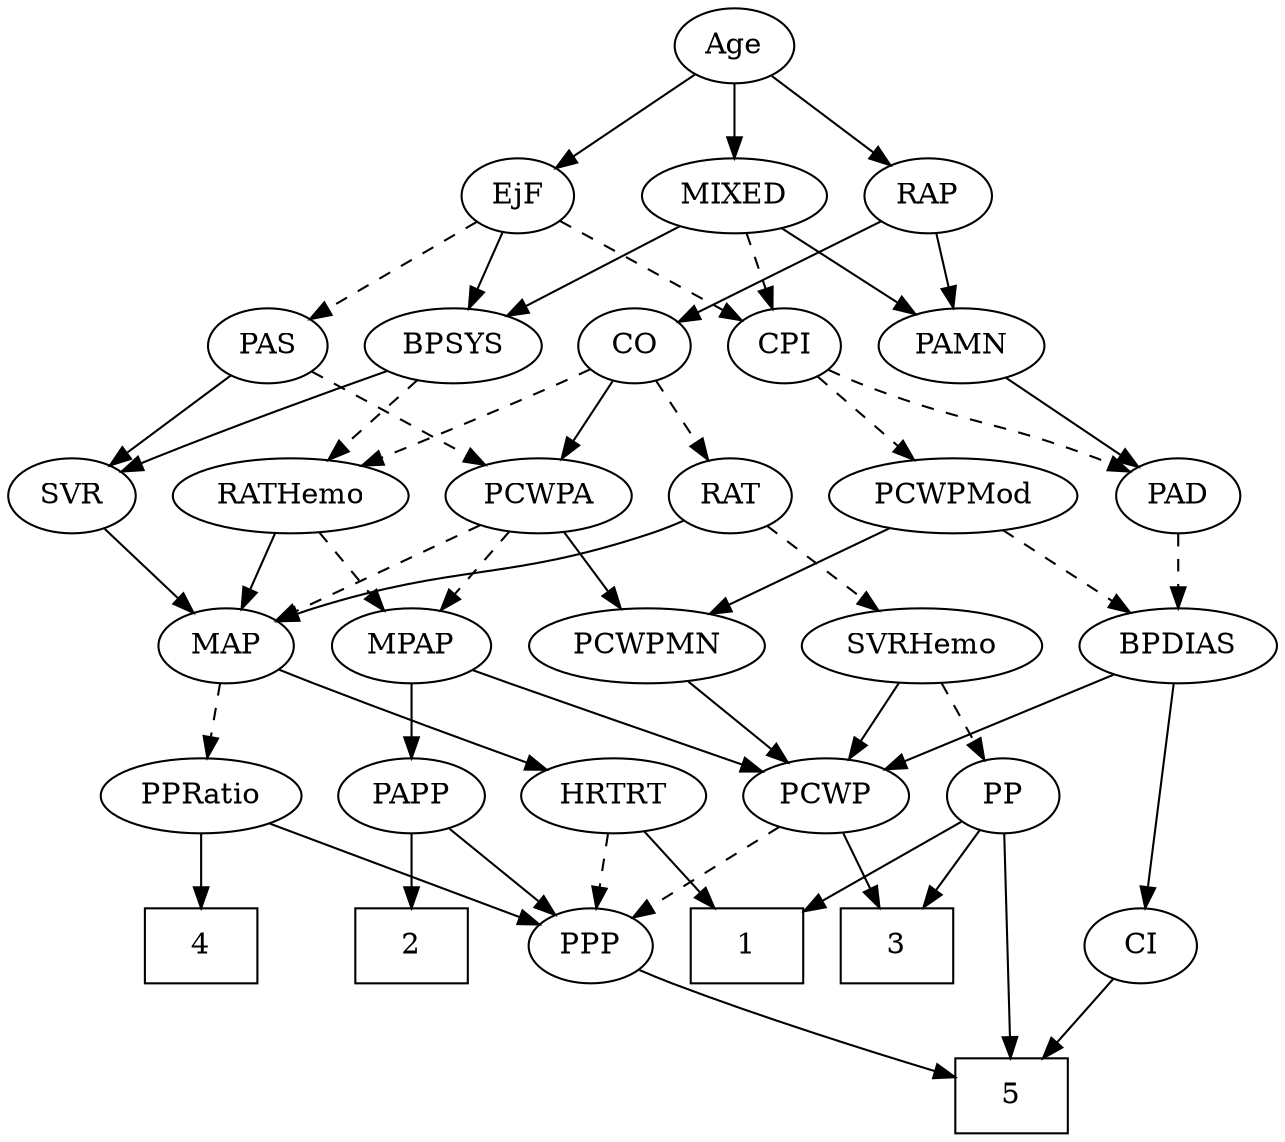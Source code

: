 strict digraph {
	graph [bb="0,0,557.19,540"];
	node [label="\N"];
	1	[height=0.5,
		pos="328.95,90",
		shape=box,
		width=0.75];
	2	[height=0.5,
		pos="183.95,90",
		shape=box,
		width=0.75];
	3	[height=0.5,
		pos="400.95,90",
		shape=box,
		width=0.75];
	4	[height=0.5,
		pos="94.948,90",
		shape=box,
		width=0.75];
	5	[height=0.5,
		pos="455.95,18",
		shape=box,
		width=0.75];
	Age	[height=0.5,
		pos="324.95,522",
		width=0.75];
	EjF	[height=0.5,
		pos="223.95,450",
		width=0.75];
	Age -> EjF	[pos="e,242.19,463.64 306.89,508.49 291.19,497.6 268.23,481.69 250.45,469.37",
		style=solid];
	RAP	[height=0.5,
		pos="410.95,450",
		width=0.77632];
	Age -> RAP	[pos="e,394.12,464.69 341.53,507.5 354.18,497.21 371.81,482.86 386.13,471.2",
		style=solid];
	MIXED	[height=0.5,
		pos="324.95,450",
		width=1.1193];
	Age -> MIXED	[pos="e,324.95,468.1 324.95,503.7 324.95,495.98 324.95,486.71 324.95,478.11",
		style=solid];
	BPSYS	[height=0.5,
		pos="191.95,378",
		width=1.0471];
	EjF -> BPSYS	[pos="e,199.7,395.96 216.36,432.41 212.63,424.25 208.05,414.22 203.86,405.07",
		style=solid];
	PAS	[height=0.5,
		pos="108.95,378",
		width=0.75];
	EjF -> PAS	[pos="e,128.26,390.75 204.7,437.28 186.21,426.03 158.06,408.89 137.06,396.11",
		style=dashed];
	CPI	[height=0.5,
		pos="346.95,378",
		width=0.75];
	EjF -> CPI	[pos="e,326.92,390.4 243.98,437.6 264.09,426.16 295.25,408.42 318.03,395.46",
		style=dashed];
	CO	[height=0.5,
		pos="274.95,378",
		width=0.75];
	RAP -> CO	[pos="e,295.6,389.63 389.7,438.06 366.81,426.28 330.22,407.45 304.53,394.23",
		style=solid];
	PAMN	[height=0.5,
		pos="427.95,378",
		width=1.011];
	RAP -> PAMN	[pos="e,423.75,396.28 415.06,432.05 416.96,424.26 419.25,414.82 421.37,406.08",
		style=solid];
	MIXED -> BPSYS	[pos="e,216.4,391.87 299.93,435.83 278.9,424.76 248.65,408.84 225.52,396.67",
		style=solid];
	MIXED -> PAMN	[pos="e,407.34,393.01 346.29,434.5 361.54,424.13 382.25,410.06 398.99,398.68",
		style=solid];
	MIXED -> CPI	[pos="e,341.67,395.79 330.27,432.05 332.79,424.06 335.84,414.33 338.65,405.4",
		style=dashed];
	MPAP	[height=0.5,
		pos="183.95,234",
		width=0.97491];
	PCWP	[height=0.5,
		pos="365.95,162",
		width=0.97491];
	MPAP -> PCWP	[pos="e,338.49,173.62 211.4,222.38 216.88,220.26 222.6,218.06 227.95,216 269.7,199.94 280.19,196.06 321.95,180 324.29,179.1 326.7,178.17 \
329.13,177.23",
		style=solid];
	PAPP	[height=0.5,
		pos="183.95,162",
		width=0.88464];
	MPAP -> PAPP	[pos="e,183.95,180.1 183.95,215.7 183.95,207.98 183.95,198.71 183.95,190.11",
		style=solid];
	RATHemo	[height=0.5,
		pos="122.95,306",
		width=1.3721];
	BPSYS -> RATHemo	[pos="e,139.18,323.47 176.63,361.46 167.78,352.48 156.44,340.98 146.47,330.87",
		style=dashed];
	SVR	[height=0.5,
		pos="27.948,306",
		width=0.77632];
	BPSYS -> SVR	[pos="e,50.195,317.38 164.08,365.7 138.27,355.16 98.866,338.86 64.948,324 63.151,323.21 61.309,322.4 59.453,321.57",
		style=solid];
	PAD	[height=0.5,
		pos="514.95,306",
		width=0.79437];
	BPDIAS	[height=0.5,
		pos="514.95,234",
		width=1.1735];
	PAD -> BPDIAS	[pos="e,514.95,252.1 514.95,287.7 514.95,279.98 514.95,270.71 514.95,262.11",
		style=dashed];
	CO -> RATHemo	[pos="e,153.04,320.62 253.65,366.89 248.82,364.61 243.71,362.21 238.95,360 213.47,348.16 184.75,335.04 162.27,324.82",
		style=dashed];
	RAT	[height=0.5,
		pos="318.95,306",
		width=0.75827];
	CO -> RAT	[pos="e,309,322.82 284.93,361.12 290.44,352.34 297.41,341.26 303.6,331.42",
		style=dashed];
	PCWPA	[height=0.5,
		pos="231.95,306",
		width=1.1555];
	CO -> PCWPA	[pos="e,242.27,323.8 265.19,361.12 260.01,352.68 253.51,342.1 247.64,332.55",
		style=solid];
	PAS -> SVR	[pos="e,43.917,320.8 92.945,363.17 81.185,353.01 65.011,339.03 51.74,327.56",
		style=solid];
	PAS -> PCWPA	[pos="e,207.69,320.8 128.98,365.6 147.89,354.84 176.58,338.51 198.88,325.82",
		style=dashed];
	PAMN -> PAD	[pos="e,498,320.64 446.4,362.15 459.04,351.98 475.96,338.37 489.82,327.21",
		style=solid];
	RATHemo -> MPAP	[pos="e,170.02,250.99 137.4,288.41 145.11,279.57 154.73,268.53 163.22,258.79",
		style=dashed];
	MAP	[height=0.5,
		pos="99.948,234",
		width=0.84854];
	RATHemo -> MAP	[pos="e,105.46,251.79 117.38,288.05 114.75,280.06 111.56,270.33 108.62,261.4",
		style=solid];
	CPI -> PAD	[pos="e,492.53,317.27 368.15,366.66 372.98,364.4 378.12,362.06 382.95,360 424.09,342.44 435.62,341.14 476.95,324 479.01,323.15 481.13,\
322.25 483.25,321.33",
		style=dashed];
	PCWPMod	[height=0.5,
		pos="415.95,306",
		width=1.4443];
	CPI -> PCWPMod	[pos="e,399.98,323.2 361.24,362.5 370.33,353.28 382.3,341.14 392.73,330.56",
		style=dashed];
	SVRHemo	[height=0.5,
		pos="404.95,234",
		width=1.3902];
	RAT -> SVRHemo	[pos="e,385.71,250.65 335.53,291.5 347.52,281.74 364,268.33 377.89,257.02",
		style=dashed];
	RAT -> MAP	[pos="e,123.4,245.68 297.92,294.23 293.07,291.99 287.89,289.77 282.95,288 221.25,265.9 202.07,272.88 139.95,252 137.57,251.2 135.13,250.32 \
132.7,249.4",
		style=solid];
	SVR -> MAP	[pos="e,84.551,249.97 42.866,290.5 52.772,280.86 65.967,268.04 77.174,257.14",
		style=solid];
	PCWPMN	[height=0.5,
		pos="286.95,234",
		width=1.3902];
	PCWPMod -> PCWPMN	[pos="e,313.64,249.49 389.22,290.5 369.93,280.03 343.69,265.79 322.62,254.36",
		style=solid];
	PCWPMod -> BPDIAS	[pos="e,494.05,249.77 437.92,289.46 451.92,279.57 470.23,266.62 485.48,255.83",
		style=dashed];
	PCWPA -> MPAP	[pos="e,195.24,251.47 220.57,288.41 214.71,279.87 207.45,269.28 200.94,259.79",
		style=dashed];
	PCWPA -> PCWPMN	[pos="e,273.88,251.63 244.7,288.76 251.48,280.14 259.95,269.36 267.52,259.73",
		style=solid];
	PCWPA -> MAP	[pos="e,121.82,246.6 206.5,291.5 184.9,280.05 153.84,263.58 130.83,251.38",
		style=dashed];
	PCWPMN -> PCWP	[pos="e,349.17,177.86 304.87,217.12 315.67,207.55 329.58,195.23 341.39,184.76",
		style=solid];
	PP	[height=0.5,
		pos="445.95,162",
		width=0.75];
	SVRHemo -> PP	[pos="e,436.4,179.31 414.87,216.05 419.78,207.68 425.8,197.4 431.23,188.13",
		style=dashed];
	SVRHemo -> PCWP	[pos="e,375.3,179.79 395.51,216.05 390.91,207.8 385.28,197.7 380.18,188.54",
		style=solid];
	BPDIAS -> PCWP	[pos="e,391.12,174.83 487.62,220.16 463.08,208.63 426.93,191.65 400.41,179.19",
		style=solid];
	CI	[height=0.5,
		pos="511.95,90",
		width=0.75];
	BPDIAS -> CI	[pos="e,512.31,108.19 514.59,215.87 514.07,191.67 513.14,147.21 512.53,118.39",
		style=solid];
	PPRatio	[height=0.5,
		pos="94.948,162",
		width=1.1013];
	MAP -> PPRatio	[pos="e,96.169,180.1 98.712,215.7 98.161,207.98 97.498,198.71 96.884,190.11",
		style=dashed];
	HRTRT	[height=0.5,
		pos="272.95,162",
		width=1.1013];
	MAP -> HRTRT	[pos="e,243.81,174.39 124.02,222.66 129.26,220.44 134.78,218.13 139.95,216 171.68,202.94 207.86,188.55 234.47,178.07",
		style=solid];
	PP -> 1	[pos="e,356.05,107.22 426.36,149.28 409.59,139.25 385.01,124.54 364.73,112.41",
		style=solid];
	PP -> 3	[pos="e,412.06,108.29 435.74,145.12 430.39,136.8 423.71,126.41 417.64,116.96",
		style=solid];
	PP -> 5	[pos="e,454.74,36.189 447.15,143.87 448.86,119.67 451.99,75.211 454.02,46.393",
		style=solid];
	PPP	[height=0.5,
		pos="256.95,90",
		width=0.75];
	PPP -> 5	[pos="e,428.75,26.692 278.07,78.479 282.91,76.223 288.06,73.938 292.95,72 335.43,55.14 385.62,39.431 418.97,29.562",
		style=solid];
	PPRatio -> 4	[pos="e,94.948,108.1 94.948,143.7 94.948,135.98 94.948,126.71 94.948,118.11",
		style=solid];
	PPRatio -> PPP	[pos="e,235.47,101 123.35,149.24 148.75,138.65 186.96,122.57 219.95,108 222,107.1 224.11,106.15 226.23,105.2",
		style=solid];
	PCWP -> 3	[pos="e,392.22,108.45 374.24,144.41 378.26,136.37 383.19,126.51 387.71,117.47",
		style=solid];
	PCWP -> PPP	[pos="e,275.72,103.05 344.93,147.5 327.63,136.39 302.97,120.56 284.16,108.48",
		style=dashed];
	CI -> 5	[pos="e,469.65,36.127 499.8,73.811 492.86,65.141 483.99,54.052 476.04,44.12",
		style=solid];
	PAPP -> 2	[pos="e,183.95,108.1 183.95,143.7 183.95,135.98 183.95,126.71 183.95,118.11",
		style=solid];
	PAPP -> PPP	[pos="e,241.99,105.35 199.43,146.15 209.63,136.37 223.16,123.4 234.53,112.5",
		style=solid];
	HRTRT -> 1	[pos="e,315.25,108.12 285.94,144.76 292.73,136.27 301.21,125.68 308.83,116.15",
		style=solid];
	HRTRT -> PPP	[pos="e,260.9,108.28 269.07,144.05 267.29,136.26 265.14,126.82 263.14,118.08",
		style=dashed];
}
